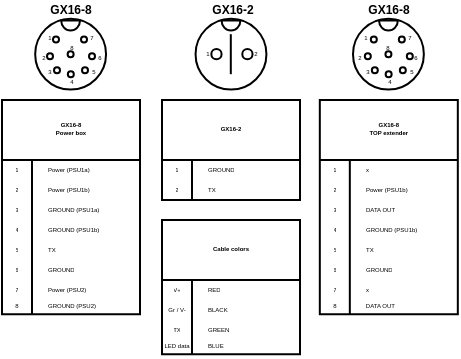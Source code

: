 <mxfile version="20.7.4" type="device"><diagram id="WJKdMYklm4ZY4u1drcMd" name="Pagina-1"><mxGraphModel dx="329" dy="192" grid="0" gridSize="10" guides="1" tooltips="1" connect="1" arrows="1" fold="1" page="1" pageScale="1" pageWidth="1169" pageHeight="827" math="0" shadow="0"><root><mxCell id="0"/><mxCell id="1" parent="0"/><mxCell id="GL9WSU-Zhc49t8zvJ9MG-1" value="" style="ellipse;whiteSpace=wrap;html=1;aspect=fixed;" parent="1" vertex="1"><mxGeometry x="26.59" y="39.37" width="35.433" height="35.43" as="geometry"/></mxCell><mxCell id="GL9WSU-Zhc49t8zvJ9MG-2" value="" style="ellipse;whiteSpace=wrap;html=1;aspect=fixed;" parent="1" vertex="1"><mxGeometry x="42.81" y="55.58" width="3" height="3" as="geometry"/></mxCell><mxCell id="GL9WSU-Zhc49t8zvJ9MG-9" value="" style="ellipse;whiteSpace=wrap;html=1;aspect=fixed;" parent="1" vertex="1"><mxGeometry x="35.5" y="48.27" width="3" height="3" as="geometry"/></mxCell><mxCell id="GL9WSU-Zhc49t8zvJ9MG-10" value="" style="ellipse;whiteSpace=wrap;html=1;aspect=fixed;" parent="1" vertex="1"><mxGeometry x="36" y="63.59" width="3" height="3" as="geometry"/></mxCell><mxCell id="GL9WSU-Zhc49t8zvJ9MG-11" value="" style="ellipse;whiteSpace=wrap;html=1;aspect=fixed;" parent="1" vertex="1"><mxGeometry x="32.5" y="56.59" width="3" height="3" as="geometry"/></mxCell><mxCell id="GL9WSU-Zhc49t8zvJ9MG-12" value="" style="ellipse;whiteSpace=wrap;html=1;aspect=fixed;" parent="1" vertex="1"><mxGeometry x="49.5" y="48.27" width="3" height="3" as="geometry"/></mxCell><mxCell id="GL9WSU-Zhc49t8zvJ9MG-13" value="" style="ellipse;whiteSpace=wrap;html=1;aspect=fixed;" parent="1" vertex="1"><mxGeometry x="53.5" y="56.59" width="3" height="3" as="geometry"/></mxCell><mxCell id="GL9WSU-Zhc49t8zvJ9MG-14" value="" style="ellipse;whiteSpace=wrap;html=1;aspect=fixed;" parent="1" vertex="1"><mxGeometry x="50" y="63.59" width="3" height="3" as="geometry"/></mxCell><mxCell id="GL9WSU-Zhc49t8zvJ9MG-15" value="1" style="text;html=1;strokeColor=none;fillColor=none;align=center;verticalAlign=middle;whiteSpace=wrap;rounded=0;fontSize=3;" parent="1" vertex="1"><mxGeometry x="28.5" y="46.27" width="10" height="5" as="geometry"/></mxCell><mxCell id="GL9WSU-Zhc49t8zvJ9MG-16" value="2" style="text;html=1;strokeColor=none;fillColor=none;align=center;verticalAlign=middle;whiteSpace=wrap;rounded=0;fontSize=3;" parent="1" vertex="1"><mxGeometry x="25.5" y="56.59" width="10" height="5" as="geometry"/></mxCell><mxCell id="GL9WSU-Zhc49t8zvJ9MG-17" value="3" style="text;html=1;strokeColor=none;fillColor=none;align=center;verticalAlign=middle;whiteSpace=wrap;rounded=0;fontSize=3;" parent="1" vertex="1"><mxGeometry x="29" y="63.59" width="10" height="5" as="geometry"/></mxCell><mxCell id="GL9WSU-Zhc49t8zvJ9MG-19" value="5" style="text;html=1;strokeColor=none;fillColor=none;align=center;verticalAlign=middle;whiteSpace=wrap;rounded=0;fontSize=3;" parent="1" vertex="1"><mxGeometry x="51" y="63.59" width="10" height="5" as="geometry"/></mxCell><mxCell id="GL9WSU-Zhc49t8zvJ9MG-20" value="6" style="text;html=1;strokeColor=none;fillColor=none;align=center;verticalAlign=middle;whiteSpace=wrap;rounded=0;fontSize=3;" parent="1" vertex="1"><mxGeometry x="53.5" y="56.59" width="10" height="5" as="geometry"/></mxCell><mxCell id="GL9WSU-Zhc49t8zvJ9MG-21" value="7" style="text;html=1;strokeColor=none;fillColor=none;align=center;verticalAlign=middle;whiteSpace=wrap;rounded=0;fontSize=3;" parent="1" vertex="1"><mxGeometry x="50" y="46.27" width="10" height="5" as="geometry"/></mxCell><mxCell id="GL9WSU-Zhc49t8zvJ9MG-22" value="8" style="text;html=1;strokeColor=none;fillColor=none;align=center;verticalAlign=middle;whiteSpace=wrap;rounded=0;fontSize=3;" parent="1" vertex="1"><mxGeometry x="39.5" y="51.59" width="10" height="5" as="geometry"/></mxCell><mxCell id="GL9WSU-Zhc49t8zvJ9MG-26" value="" style="verticalLabelPosition=bottom;verticalAlign=top;html=1;shape=mxgraph.basic.half_circle;fontSize=3;movable=1;resizable=1;rotatable=1;deletable=1;editable=1;connectable=1;fixDash=0;shadow=0;sketch=0;" parent="1" vertex="1"><mxGeometry x="39.6" y="40.27" width="9.41" height="5" as="geometry"/></mxCell><mxCell id="GL9WSU-Zhc49t8zvJ9MG-27" value="" style="ellipse;whiteSpace=wrap;html=1;aspect=fixed;" parent="1" vertex="1"><mxGeometry x="106.78" y="39.37" width="35.433" height="35.43" as="geometry"/></mxCell><mxCell id="GL9WSU-Zhc49t8zvJ9MG-29" value="" style="ellipse;whiteSpace=wrap;html=1;aspect=fixed;" parent="1" vertex="1"><mxGeometry x="114.67" y="54.53" width="5.118" height="5.12" as="geometry"/></mxCell><mxCell id="GL9WSU-Zhc49t8zvJ9MG-34" value="" style="ellipse;whiteSpace=wrap;html=1;aspect=fixed;" parent="1" vertex="1"><mxGeometry x="130.15" y="54.53" width="5.118" height="5.12" as="geometry"/></mxCell><mxCell id="GL9WSU-Zhc49t8zvJ9MG-35" value="1" style="text;html=1;strokeColor=none;fillColor=none;align=center;verticalAlign=middle;whiteSpace=wrap;rounded=0;fontSize=3;" parent="1" vertex="1"><mxGeometry x="107.73" y="54.65" width="10" height="5" as="geometry"/></mxCell><mxCell id="GL9WSU-Zhc49t8zvJ9MG-38" value="2" style="text;html=1;strokeColor=none;fillColor=none;align=center;verticalAlign=middle;whiteSpace=wrap;rounded=0;fontSize=3;" parent="1" vertex="1"><mxGeometry x="132.21" y="54.65" width="10" height="5" as="geometry"/></mxCell><mxCell id="GL9WSU-Zhc49t8zvJ9MG-42" value="" style="verticalLabelPosition=bottom;verticalAlign=top;html=1;shape=mxgraph.basic.half_circle;fontSize=3;movable=1;resizable=1;rotatable=1;deletable=1;editable=1;connectable=1;fixDash=0;shadow=0;sketch=0;" parent="1" vertex="1"><mxGeometry x="119.79" y="40.27" width="9.41" height="5" as="geometry"/></mxCell><mxCell id="GL9WSU-Zhc49t8zvJ9MG-44" value="" style="endArrow=none;html=1;rounded=0;fontSize=3;" parent="1" edge="1"><mxGeometry width="50" height="50" relative="1" as="geometry"><mxPoint x="124.4" y="67.09" as="sourcePoint"/><mxPoint x="124.4" y="47.09" as="targetPoint"/></mxGeometry></mxCell><mxCell id="GL9WSU-Zhc49t8zvJ9MG-59" value="GX16-8&#10;Power box" style="shape=table;startSize=30;container=1;collapsible=0;childLayout=tableLayout;fixedRows=1;rowLines=0;fontStyle=1;shadow=0;sketch=0;strokeColor=#000000;fontSize=3;" parent="1" vertex="1"><mxGeometry x="10" y="80" width="69" height="107.1" as="geometry"/></mxCell><mxCell id="GL9WSU-Zhc49t8zvJ9MG-60" value="" style="shape=tableRow;horizontal=0;startSize=0;swimlaneHead=0;swimlaneBody=0;top=0;left=0;bottom=0;right=0;collapsible=0;dropTarget=0;fillColor=none;points=[[0,0.5],[1,0.5]];portConstraint=eastwest;shadow=0;sketch=0;strokeColor=#000000;fontSize=3;" parent="GL9WSU-Zhc49t8zvJ9MG-59" vertex="1"><mxGeometry y="30" width="69" height="10" as="geometry"/></mxCell><mxCell id="GL9WSU-Zhc49t8zvJ9MG-61" value="1" style="shape=partialRectangle;html=1;whiteSpace=wrap;connectable=0;fillColor=none;top=0;left=0;bottom=0;right=0;overflow=hidden;pointerEvents=1;shadow=0;sketch=0;strokeColor=#000000;fontSize=3;" parent="GL9WSU-Zhc49t8zvJ9MG-60" vertex="1"><mxGeometry width="15" height="10" as="geometry"><mxRectangle width="15" height="10" as="alternateBounds"/></mxGeometry></mxCell><mxCell id="GL9WSU-Zhc49t8zvJ9MG-62" value="Power (PSU1a)" style="shape=partialRectangle;html=1;whiteSpace=wrap;connectable=0;fillColor=none;top=0;left=0;bottom=0;right=0;align=left;spacingLeft=6;overflow=hidden;shadow=0;sketch=0;strokeColor=#000000;fontSize=3;" parent="GL9WSU-Zhc49t8zvJ9MG-60" vertex="1"><mxGeometry x="15" width="54" height="10" as="geometry"><mxRectangle width="54" height="10" as="alternateBounds"/></mxGeometry></mxCell><mxCell id="GL9WSU-Zhc49t8zvJ9MG-63" value="" style="shape=tableRow;horizontal=0;startSize=0;swimlaneHead=0;swimlaneBody=0;top=0;left=0;bottom=0;right=0;collapsible=0;dropTarget=0;fillColor=none;points=[[0,0.5],[1,0.5]];portConstraint=eastwest;shadow=0;sketch=0;strokeColor=#000000;fontSize=3;" parent="GL9WSU-Zhc49t8zvJ9MG-59" vertex="1"><mxGeometry y="40" width="69" height="10" as="geometry"/></mxCell><mxCell id="GL9WSU-Zhc49t8zvJ9MG-64" value="2" style="shape=partialRectangle;html=1;whiteSpace=wrap;connectable=0;fillColor=none;top=0;left=0;bottom=0;right=0;overflow=hidden;shadow=0;sketch=0;strokeColor=#000000;fontSize=3;" parent="GL9WSU-Zhc49t8zvJ9MG-63" vertex="1"><mxGeometry width="15" height="10" as="geometry"><mxRectangle width="15" height="10" as="alternateBounds"/></mxGeometry></mxCell><mxCell id="GL9WSU-Zhc49t8zvJ9MG-65" value="Power&amp;nbsp;(PSU1b)" style="shape=partialRectangle;html=1;whiteSpace=wrap;connectable=0;fillColor=none;top=0;left=0;bottom=0;right=0;align=left;spacingLeft=6;overflow=hidden;shadow=0;sketch=0;strokeColor=#000000;fontSize=3;" parent="GL9WSU-Zhc49t8zvJ9MG-63" vertex="1"><mxGeometry x="15" width="54" height="10" as="geometry"><mxRectangle width="54" height="10" as="alternateBounds"/></mxGeometry></mxCell><mxCell id="GL9WSU-Zhc49t8zvJ9MG-66" value="" style="shape=tableRow;horizontal=0;startSize=0;swimlaneHead=0;swimlaneBody=0;top=0;left=0;bottom=0;right=0;collapsible=0;dropTarget=0;fillColor=none;points=[[0,0.5],[1,0.5]];portConstraint=eastwest;shadow=0;sketch=0;strokeColor=#000000;fontSize=3;" parent="GL9WSU-Zhc49t8zvJ9MG-59" vertex="1"><mxGeometry y="50" width="69" height="10" as="geometry"/></mxCell><mxCell id="GL9WSU-Zhc49t8zvJ9MG-67" value="3" style="shape=partialRectangle;html=1;whiteSpace=wrap;connectable=0;fillColor=none;top=0;left=0;bottom=0;right=0;overflow=hidden;shadow=0;sketch=0;strokeColor=#000000;fontSize=3;" parent="GL9WSU-Zhc49t8zvJ9MG-66" vertex="1"><mxGeometry width="15" height="10" as="geometry"><mxRectangle width="15" height="10" as="alternateBounds"/></mxGeometry></mxCell><mxCell id="GL9WSU-Zhc49t8zvJ9MG-68" value="GROUND&amp;nbsp;(PSU1a)" style="shape=partialRectangle;html=1;whiteSpace=wrap;connectable=0;fillColor=none;top=0;left=0;bottom=0;right=0;align=left;spacingLeft=6;overflow=hidden;shadow=0;sketch=0;strokeColor=#000000;fontSize=3;" parent="GL9WSU-Zhc49t8zvJ9MG-66" vertex="1"><mxGeometry x="15" width="54" height="10" as="geometry"><mxRectangle width="54" height="10" as="alternateBounds"/></mxGeometry></mxCell><mxCell id="GL9WSU-Zhc49t8zvJ9MG-90" style="shape=tableRow;horizontal=0;startSize=0;swimlaneHead=0;swimlaneBody=0;top=0;left=0;bottom=0;right=0;collapsible=0;dropTarget=0;fillColor=none;points=[[0,0.5],[1,0.5]];portConstraint=eastwest;shadow=0;sketch=0;strokeColor=#000000;fontSize=3;" parent="GL9WSU-Zhc49t8zvJ9MG-59" vertex="1"><mxGeometry y="60" width="69" height="10" as="geometry"/></mxCell><mxCell id="GL9WSU-Zhc49t8zvJ9MG-91" value="4" style="shape=partialRectangle;html=1;whiteSpace=wrap;connectable=0;fillColor=none;top=0;left=0;bottom=0;right=0;overflow=hidden;shadow=0;sketch=0;strokeColor=#000000;fontSize=3;" parent="GL9WSU-Zhc49t8zvJ9MG-90" vertex="1"><mxGeometry width="15" height="10" as="geometry"><mxRectangle width="15" height="10" as="alternateBounds"/></mxGeometry></mxCell><mxCell id="GL9WSU-Zhc49t8zvJ9MG-92" value="&lt;span style=&quot;&quot;&gt;GROUND&amp;nbsp;(PSU1b)&lt;/span&gt;" style="shape=partialRectangle;html=1;whiteSpace=wrap;connectable=0;fillColor=none;top=0;left=0;bottom=0;right=0;align=left;spacingLeft=6;overflow=hidden;shadow=0;sketch=0;strokeColor=#000000;fontSize=3;" parent="GL9WSU-Zhc49t8zvJ9MG-90" vertex="1"><mxGeometry x="15" width="54" height="10" as="geometry"><mxRectangle width="54" height="10" as="alternateBounds"/></mxGeometry></mxCell><mxCell id="GL9WSU-Zhc49t8zvJ9MG-93" style="shape=tableRow;horizontal=0;startSize=0;swimlaneHead=0;swimlaneBody=0;top=0;left=0;bottom=0;right=0;collapsible=0;dropTarget=0;fillColor=none;points=[[0,0.5],[1,0.5]];portConstraint=eastwest;shadow=0;sketch=0;strokeColor=#000000;fontSize=3;" parent="GL9WSU-Zhc49t8zvJ9MG-59" vertex="1"><mxGeometry y="70" width="69" height="10" as="geometry"/></mxCell><mxCell id="GL9WSU-Zhc49t8zvJ9MG-94" value="5" style="shape=partialRectangle;html=1;whiteSpace=wrap;connectable=0;fillColor=none;top=0;left=0;bottom=0;right=0;overflow=hidden;shadow=0;sketch=0;strokeColor=#000000;fontSize=3;" parent="GL9WSU-Zhc49t8zvJ9MG-93" vertex="1"><mxGeometry width="15" height="10" as="geometry"><mxRectangle width="15" height="10" as="alternateBounds"/></mxGeometry></mxCell><mxCell id="GL9WSU-Zhc49t8zvJ9MG-95" value="TX" style="shape=partialRectangle;html=1;whiteSpace=wrap;connectable=0;fillColor=none;top=0;left=0;bottom=0;right=0;align=left;spacingLeft=6;overflow=hidden;shadow=0;sketch=0;strokeColor=#000000;fontSize=3;" parent="GL9WSU-Zhc49t8zvJ9MG-93" vertex="1"><mxGeometry x="15" width="54" height="10" as="geometry"><mxRectangle width="54" height="10" as="alternateBounds"/></mxGeometry></mxCell><mxCell id="GL9WSU-Zhc49t8zvJ9MG-96" style="shape=tableRow;horizontal=0;startSize=0;swimlaneHead=0;swimlaneBody=0;top=0;left=0;bottom=0;right=0;collapsible=0;dropTarget=0;fillColor=none;points=[[0,0.5],[1,0.5]];portConstraint=eastwest;shadow=0;sketch=0;strokeColor=#000000;fontSize=3;" parent="GL9WSU-Zhc49t8zvJ9MG-59" vertex="1"><mxGeometry y="80" width="69" height="10" as="geometry"/></mxCell><mxCell id="GL9WSU-Zhc49t8zvJ9MG-97" value="6" style="shape=partialRectangle;html=1;whiteSpace=wrap;connectable=0;fillColor=none;top=0;left=0;bottom=0;right=0;overflow=hidden;shadow=0;sketch=0;strokeColor=#000000;fontSize=3;" parent="GL9WSU-Zhc49t8zvJ9MG-96" vertex="1"><mxGeometry width="15" height="10" as="geometry"><mxRectangle width="15" height="10" as="alternateBounds"/></mxGeometry></mxCell><mxCell id="GL9WSU-Zhc49t8zvJ9MG-98" value="GROUND" style="shape=partialRectangle;html=1;whiteSpace=wrap;connectable=0;fillColor=none;top=0;left=0;bottom=0;right=0;align=left;spacingLeft=6;overflow=hidden;shadow=0;sketch=0;strokeColor=#000000;fontSize=3;" parent="GL9WSU-Zhc49t8zvJ9MG-96" vertex="1"><mxGeometry x="15" width="54" height="10" as="geometry"><mxRectangle width="54" height="10" as="alternateBounds"/></mxGeometry></mxCell><mxCell id="GL9WSU-Zhc49t8zvJ9MG-99" style="shape=tableRow;horizontal=0;startSize=0;swimlaneHead=0;swimlaneBody=0;top=0;left=0;bottom=0;right=0;collapsible=0;dropTarget=0;fillColor=none;points=[[0,0.5],[1,0.5]];portConstraint=eastwest;shadow=0;sketch=0;strokeColor=#000000;fontSize=3;" parent="GL9WSU-Zhc49t8zvJ9MG-59" vertex="1"><mxGeometry y="90" width="69" height="10" as="geometry"/></mxCell><mxCell id="GL9WSU-Zhc49t8zvJ9MG-100" value="7" style="shape=partialRectangle;html=1;whiteSpace=wrap;connectable=0;fillColor=none;top=0;left=0;bottom=0;right=0;overflow=hidden;shadow=0;sketch=0;strokeColor=#000000;fontSize=3;" parent="GL9WSU-Zhc49t8zvJ9MG-99" vertex="1"><mxGeometry width="15" height="10" as="geometry"><mxRectangle width="15" height="10" as="alternateBounds"/></mxGeometry></mxCell><mxCell id="GL9WSU-Zhc49t8zvJ9MG-101" value="Power (PSU2)" style="shape=partialRectangle;html=1;whiteSpace=wrap;connectable=0;fillColor=none;top=0;left=0;bottom=0;right=0;align=left;spacingLeft=6;overflow=hidden;shadow=0;sketch=0;strokeColor=#000000;fontSize=3;" parent="GL9WSU-Zhc49t8zvJ9MG-99" vertex="1"><mxGeometry x="15" width="54" height="10" as="geometry"><mxRectangle width="54" height="10" as="alternateBounds"/></mxGeometry></mxCell><mxCell id="lCDIce7aIcI9r0JeW63N-15" value="" style="shape=tableRow;horizontal=0;startSize=0;swimlaneHead=0;swimlaneBody=0;fillColor=none;collapsible=0;dropTarget=0;points=[[0,0.5],[1,0.5]];portConstraint=eastwest;top=0;left=0;right=0;bottom=0;" parent="GL9WSU-Zhc49t8zvJ9MG-59" vertex="1"><mxGeometry y="100" width="69" height="7" as="geometry"/></mxCell><mxCell id="lCDIce7aIcI9r0JeW63N-16" value="8" style="shape=partialRectangle;connectable=0;fillColor=none;top=0;left=0;bottom=0;right=0;fontStyle=0;overflow=hidden;fontSize=3;" parent="lCDIce7aIcI9r0JeW63N-15" vertex="1"><mxGeometry width="15" height="7" as="geometry"><mxRectangle width="15" height="7" as="alternateBounds"/></mxGeometry></mxCell><mxCell id="lCDIce7aIcI9r0JeW63N-17" value="GROUND (PSU2)" style="shape=partialRectangle;connectable=0;fillColor=none;top=0;left=0;bottom=0;right=0;align=left;spacingLeft=6;fontStyle=0;overflow=hidden;fontSize=3;" parent="lCDIce7aIcI9r0JeW63N-15" vertex="1"><mxGeometry x="15" width="54" height="7" as="geometry"><mxRectangle width="54" height="7" as="alternateBounds"/></mxGeometry></mxCell><mxCell id="GL9WSU-Zhc49t8zvJ9MG-102" value="GX16-2" style="shape=table;startSize=30;container=1;collapsible=0;childLayout=tableLayout;fixedRows=1;rowLines=0;fontStyle=1;shadow=0;sketch=0;strokeColor=#000000;fontSize=3;" parent="1" vertex="1"><mxGeometry x="90" y="80" width="69" height="50" as="geometry"/></mxCell><mxCell id="GL9WSU-Zhc49t8zvJ9MG-121" style="shape=tableRow;horizontal=0;startSize=0;swimlaneHead=0;swimlaneBody=0;top=0;left=0;bottom=0;right=0;collapsible=0;dropTarget=0;fillColor=none;points=[[0,0.5],[1,0.5]];portConstraint=eastwest;shadow=0;sketch=0;strokeColor=#000000;fontSize=3;" parent="GL9WSU-Zhc49t8zvJ9MG-102" vertex="1"><mxGeometry y="30" width="69" height="10" as="geometry"/></mxCell><mxCell id="GL9WSU-Zhc49t8zvJ9MG-122" value="1" style="shape=partialRectangle;html=1;whiteSpace=wrap;connectable=0;fillColor=none;top=0;left=0;bottom=0;right=0;overflow=hidden;shadow=0;sketch=0;strokeColor=#000000;fontSize=3;" parent="GL9WSU-Zhc49t8zvJ9MG-121" vertex="1"><mxGeometry width="15" height="10" as="geometry"><mxRectangle width="15" height="10" as="alternateBounds"/></mxGeometry></mxCell><mxCell id="GL9WSU-Zhc49t8zvJ9MG-123" value="GROUND" style="shape=partialRectangle;html=1;whiteSpace=wrap;connectable=0;fillColor=none;top=0;left=0;bottom=0;right=0;align=left;spacingLeft=6;overflow=hidden;shadow=0;sketch=0;strokeColor=#000000;fontSize=3;" parent="GL9WSU-Zhc49t8zvJ9MG-121" vertex="1"><mxGeometry x="15" width="54" height="10" as="geometry"><mxRectangle width="54" height="10" as="alternateBounds"/></mxGeometry></mxCell><mxCell id="GL9WSU-Zhc49t8zvJ9MG-118" style="shape=tableRow;horizontal=0;startSize=0;swimlaneHead=0;swimlaneBody=0;top=0;left=0;bottom=0;right=0;collapsible=0;dropTarget=0;fillColor=none;points=[[0,0.5],[1,0.5]];portConstraint=eastwest;shadow=0;sketch=0;strokeColor=#000000;fontSize=3;" parent="GL9WSU-Zhc49t8zvJ9MG-102" vertex="1"><mxGeometry y="40" width="69" height="10" as="geometry"/></mxCell><mxCell id="GL9WSU-Zhc49t8zvJ9MG-119" value="2" style="shape=partialRectangle;html=1;whiteSpace=wrap;connectable=0;fillColor=none;top=0;left=0;bottom=0;right=0;overflow=hidden;shadow=0;sketch=0;strokeColor=#000000;fontSize=3;" parent="GL9WSU-Zhc49t8zvJ9MG-118" vertex="1"><mxGeometry width="15" height="10" as="geometry"><mxRectangle width="15" height="10" as="alternateBounds"/></mxGeometry></mxCell><mxCell id="GL9WSU-Zhc49t8zvJ9MG-120" value="TX" style="shape=partialRectangle;html=1;whiteSpace=wrap;connectable=0;fillColor=none;top=0;left=0;bottom=0;right=0;align=left;spacingLeft=6;overflow=hidden;shadow=0;sketch=0;strokeColor=#000000;fontSize=3;" parent="GL9WSU-Zhc49t8zvJ9MG-118" vertex="1"><mxGeometry x="15" width="54" height="10" as="geometry"><mxRectangle width="54" height="10" as="alternateBounds"/></mxGeometry></mxCell><mxCell id="GL9WSU-Zhc49t8zvJ9MG-124" value="GX16-8" style="text;strokeColor=none;fillColor=none;html=1;fontSize=6;fontStyle=1;verticalAlign=middle;align=center;shadow=0;sketch=0;" parent="1" vertex="1"><mxGeometry x="31.16" y="30.01" width="26.28" height="9.36" as="geometry"/></mxCell><mxCell id="GL9WSU-Zhc49t8zvJ9MG-147" value="GX16-2" style="text;strokeColor=none;fillColor=none;html=1;fontSize=6;fontStyle=1;verticalAlign=middle;align=center;shadow=0;sketch=0;" parent="1" vertex="1"><mxGeometry x="111.36" y="30.01" width="26.28" height="9.36" as="geometry"/></mxCell><mxCell id="lCDIce7aIcI9r0JeW63N-1" value="" style="ellipse;whiteSpace=wrap;html=1;aspect=fixed;" parent="1" vertex="1"><mxGeometry x="42.91" y="65.59" width="3" height="3" as="geometry"/></mxCell><mxCell id="lCDIce7aIcI9r0JeW63N-2" value="4" style="text;html=1;strokeColor=none;fillColor=none;align=center;verticalAlign=middle;whiteSpace=wrap;rounded=0;fontSize=3;" parent="1" vertex="1"><mxGeometry x="40" y="68.59" width="10" height="5" as="geometry"/></mxCell><mxCell id="lCDIce7aIcI9r0JeW63N-31" value="Cable colors" style="shape=table;startSize=30;container=1;collapsible=0;childLayout=tableLayout;fixedRows=1;rowLines=0;fontStyle=1;shadow=0;sketch=0;strokeColor=#000000;fontSize=3;" parent="1" vertex="1"><mxGeometry x="90" y="140" width="69" height="67.1" as="geometry"/></mxCell><mxCell id="lCDIce7aIcI9r0JeW63N-32" value="" style="shape=tableRow;horizontal=0;startSize=0;swimlaneHead=0;swimlaneBody=0;top=0;left=0;bottom=0;right=0;collapsible=0;dropTarget=0;fillColor=none;points=[[0,0.5],[1,0.5]];portConstraint=eastwest;shadow=0;sketch=0;strokeColor=#000000;fontSize=3;" parent="lCDIce7aIcI9r0JeW63N-31" vertex="1"><mxGeometry y="30" width="69" height="10" as="geometry"/></mxCell><mxCell id="lCDIce7aIcI9r0JeW63N-33" value="V+" style="shape=partialRectangle;html=1;whiteSpace=wrap;connectable=0;fillColor=none;top=0;left=0;bottom=0;right=0;overflow=hidden;pointerEvents=1;shadow=0;sketch=0;strokeColor=#000000;fontSize=3;" parent="lCDIce7aIcI9r0JeW63N-32" vertex="1"><mxGeometry width="15" height="10" as="geometry"><mxRectangle width="15" height="10" as="alternateBounds"/></mxGeometry></mxCell><mxCell id="lCDIce7aIcI9r0JeW63N-34" value="RED" style="shape=partialRectangle;html=1;whiteSpace=wrap;connectable=0;fillColor=none;top=0;left=0;bottom=0;right=0;align=left;spacingLeft=6;overflow=hidden;shadow=0;sketch=0;strokeColor=#000000;fontSize=3;" parent="lCDIce7aIcI9r0JeW63N-32" vertex="1"><mxGeometry x="15" width="54" height="10" as="geometry"><mxRectangle width="54" height="10" as="alternateBounds"/></mxGeometry></mxCell><mxCell id="lCDIce7aIcI9r0JeW63N-35" value="" style="shape=tableRow;horizontal=0;startSize=0;swimlaneHead=0;swimlaneBody=0;top=0;left=0;bottom=0;right=0;collapsible=0;dropTarget=0;fillColor=none;points=[[0,0.5],[1,0.5]];portConstraint=eastwest;shadow=0;sketch=0;strokeColor=#000000;fontSize=3;" parent="lCDIce7aIcI9r0JeW63N-31" vertex="1"><mxGeometry y="40" width="69" height="10" as="geometry"/></mxCell><mxCell id="lCDIce7aIcI9r0JeW63N-36" value="Gr / V-" style="shape=partialRectangle;html=1;whiteSpace=wrap;connectable=0;fillColor=none;top=0;left=0;bottom=0;right=0;overflow=hidden;shadow=0;sketch=0;strokeColor=#000000;fontSize=3;" parent="lCDIce7aIcI9r0JeW63N-35" vertex="1"><mxGeometry width="15" height="10" as="geometry"><mxRectangle width="15" height="10" as="alternateBounds"/></mxGeometry></mxCell><mxCell id="lCDIce7aIcI9r0JeW63N-37" value="BLACK" style="shape=partialRectangle;html=1;whiteSpace=wrap;connectable=0;fillColor=none;top=0;left=0;bottom=0;right=0;align=left;spacingLeft=6;overflow=hidden;shadow=0;sketch=0;strokeColor=#000000;fontSize=3;" parent="lCDIce7aIcI9r0JeW63N-35" vertex="1"><mxGeometry x="15" width="54" height="10" as="geometry"><mxRectangle width="54" height="10" as="alternateBounds"/></mxGeometry></mxCell><mxCell id="lCDIce7aIcI9r0JeW63N-38" value="" style="shape=tableRow;horizontal=0;startSize=0;swimlaneHead=0;swimlaneBody=0;top=0;left=0;bottom=0;right=0;collapsible=0;dropTarget=0;fillColor=none;points=[[0,0.5],[1,0.5]];portConstraint=eastwest;shadow=0;sketch=0;strokeColor=#000000;fontSize=3;" parent="lCDIce7aIcI9r0JeW63N-31" vertex="1"><mxGeometry y="50" width="69" height="10" as="geometry"/></mxCell><mxCell id="lCDIce7aIcI9r0JeW63N-39" value="TX" style="shape=partialRectangle;html=1;whiteSpace=wrap;connectable=0;fillColor=none;top=0;left=0;bottom=0;right=0;overflow=hidden;shadow=0;sketch=0;strokeColor=#000000;fontSize=3;" parent="lCDIce7aIcI9r0JeW63N-38" vertex="1"><mxGeometry width="15" height="10" as="geometry"><mxRectangle width="15" height="10" as="alternateBounds"/></mxGeometry></mxCell><mxCell id="lCDIce7aIcI9r0JeW63N-40" value="GREEN" style="shape=partialRectangle;html=1;whiteSpace=wrap;connectable=0;fillColor=none;top=0;left=0;bottom=0;right=0;align=left;spacingLeft=6;overflow=hidden;shadow=0;sketch=0;strokeColor=#000000;fontSize=3;" parent="lCDIce7aIcI9r0JeW63N-38" vertex="1"><mxGeometry x="15" width="54" height="10" as="geometry"><mxRectangle width="54" height="10" as="alternateBounds"/></mxGeometry></mxCell><mxCell id="lCDIce7aIcI9r0JeW63N-53" value="" style="shape=tableRow;horizontal=0;startSize=0;swimlaneHead=0;swimlaneBody=0;fillColor=none;collapsible=0;dropTarget=0;points=[[0,0.5],[1,0.5]];portConstraint=eastwest;top=0;left=0;right=0;bottom=0;" parent="lCDIce7aIcI9r0JeW63N-31" vertex="1"><mxGeometry y="60" width="69" height="7" as="geometry"/></mxCell><mxCell id="lCDIce7aIcI9r0JeW63N-54" value="LED data" style="shape=partialRectangle;connectable=0;fillColor=none;top=0;left=0;bottom=0;right=0;fontStyle=0;overflow=hidden;fontSize=3;" parent="lCDIce7aIcI9r0JeW63N-53" vertex="1"><mxGeometry width="15" height="7" as="geometry"><mxRectangle width="15" height="7" as="alternateBounds"/></mxGeometry></mxCell><mxCell id="lCDIce7aIcI9r0JeW63N-55" value="BLUE" style="shape=partialRectangle;connectable=0;fillColor=none;top=0;left=0;bottom=0;right=0;align=left;spacingLeft=6;fontStyle=0;overflow=hidden;fontSize=3;" parent="lCDIce7aIcI9r0JeW63N-53" vertex="1"><mxGeometry x="15" width="54" height="7" as="geometry"><mxRectangle width="54" height="7" as="alternateBounds"/></mxGeometry></mxCell><mxCell id="lCDIce7aIcI9r0JeW63N-62" value="" style="ellipse;whiteSpace=wrap;html=1;aspect=fixed;" parent="1" vertex="1"><mxGeometry x="185.5" y="39.37" width="35.433" height="35.43" as="geometry"/></mxCell><mxCell id="lCDIce7aIcI9r0JeW63N-63" value="" style="ellipse;whiteSpace=wrap;html=1;aspect=fixed;" parent="1" vertex="1"><mxGeometry x="201.72" y="55.58" width="3" height="3" as="geometry"/></mxCell><mxCell id="lCDIce7aIcI9r0JeW63N-64" value="" style="ellipse;whiteSpace=wrap;html=1;aspect=fixed;" parent="1" vertex="1"><mxGeometry x="194.41" y="48.27" width="3" height="3" as="geometry"/></mxCell><mxCell id="lCDIce7aIcI9r0JeW63N-65" value="" style="ellipse;whiteSpace=wrap;html=1;aspect=fixed;" parent="1" vertex="1"><mxGeometry x="194.91" y="63.59" width="3" height="3" as="geometry"/></mxCell><mxCell id="lCDIce7aIcI9r0JeW63N-66" value="" style="ellipse;whiteSpace=wrap;html=1;aspect=fixed;" parent="1" vertex="1"><mxGeometry x="191.41" y="56.59" width="3" height="3" as="geometry"/></mxCell><mxCell id="lCDIce7aIcI9r0JeW63N-67" value="" style="ellipse;whiteSpace=wrap;html=1;aspect=fixed;" parent="1" vertex="1"><mxGeometry x="208.41" y="48.27" width="3" height="3" as="geometry"/></mxCell><mxCell id="lCDIce7aIcI9r0JeW63N-68" value="" style="ellipse;whiteSpace=wrap;html=1;aspect=fixed;" parent="1" vertex="1"><mxGeometry x="212.41" y="56.59" width="3" height="3" as="geometry"/></mxCell><mxCell id="lCDIce7aIcI9r0JeW63N-69" value="" style="ellipse;whiteSpace=wrap;html=1;aspect=fixed;" parent="1" vertex="1"><mxGeometry x="208.91" y="63.59" width="3" height="3" as="geometry"/></mxCell><mxCell id="lCDIce7aIcI9r0JeW63N-70" value="1" style="text;html=1;strokeColor=none;fillColor=none;align=center;verticalAlign=middle;whiteSpace=wrap;rounded=0;fontSize=3;" parent="1" vertex="1"><mxGeometry x="187.41" y="46.27" width="10" height="5" as="geometry"/></mxCell><mxCell id="lCDIce7aIcI9r0JeW63N-71" value="2" style="text;html=1;strokeColor=none;fillColor=none;align=center;verticalAlign=middle;whiteSpace=wrap;rounded=0;fontSize=3;" parent="1" vertex="1"><mxGeometry x="184.41" y="56.59" width="10" height="5" as="geometry"/></mxCell><mxCell id="lCDIce7aIcI9r0JeW63N-72" value="3" style="text;html=1;strokeColor=none;fillColor=none;align=center;verticalAlign=middle;whiteSpace=wrap;rounded=0;fontSize=3;" parent="1" vertex="1"><mxGeometry x="187.91" y="63.59" width="10" height="5" as="geometry"/></mxCell><mxCell id="lCDIce7aIcI9r0JeW63N-73" value="5" style="text;html=1;strokeColor=none;fillColor=none;align=center;verticalAlign=middle;whiteSpace=wrap;rounded=0;fontSize=3;" parent="1" vertex="1"><mxGeometry x="209.91" y="63.59" width="10" height="5" as="geometry"/></mxCell><mxCell id="lCDIce7aIcI9r0JeW63N-74" value="6" style="text;html=1;strokeColor=none;fillColor=none;align=center;verticalAlign=middle;whiteSpace=wrap;rounded=0;fontSize=3;" parent="1" vertex="1"><mxGeometry x="212.41" y="56.59" width="10" height="5" as="geometry"/></mxCell><mxCell id="lCDIce7aIcI9r0JeW63N-75" value="7" style="text;html=1;strokeColor=none;fillColor=none;align=center;verticalAlign=middle;whiteSpace=wrap;rounded=0;fontSize=3;" parent="1" vertex="1"><mxGeometry x="208.91" y="46.27" width="10" height="5" as="geometry"/></mxCell><mxCell id="lCDIce7aIcI9r0JeW63N-76" value="8" style="text;html=1;strokeColor=none;fillColor=none;align=center;verticalAlign=middle;whiteSpace=wrap;rounded=0;fontSize=3;" parent="1" vertex="1"><mxGeometry x="198.41" y="51.59" width="10" height="5" as="geometry"/></mxCell><mxCell id="lCDIce7aIcI9r0JeW63N-77" value="" style="verticalLabelPosition=bottom;verticalAlign=top;html=1;shape=mxgraph.basic.half_circle;fontSize=3;movable=1;resizable=1;rotatable=1;deletable=1;editable=1;connectable=1;fixDash=0;shadow=0;sketch=0;" parent="1" vertex="1"><mxGeometry x="198.51" y="40.27" width="9.41" height="5" as="geometry"/></mxCell><mxCell id="lCDIce7aIcI9r0JeW63N-78" value="GX16-8&#10;TOP extender" style="shape=table;startSize=30;container=1;collapsible=0;childLayout=tableLayout;fixedRows=1;rowLines=0;fontStyle=1;shadow=0;sketch=0;strokeColor=#000000;fontSize=3;" parent="1" vertex="1"><mxGeometry x="168.91" y="80" width="69" height="107.1" as="geometry"/></mxCell><mxCell id="lCDIce7aIcI9r0JeW63N-79" value="" style="shape=tableRow;horizontal=0;startSize=0;swimlaneHead=0;swimlaneBody=0;top=0;left=0;bottom=0;right=0;collapsible=0;dropTarget=0;fillColor=none;points=[[0,0.5],[1,0.5]];portConstraint=eastwest;shadow=0;sketch=0;strokeColor=#000000;fontSize=3;" parent="lCDIce7aIcI9r0JeW63N-78" vertex="1"><mxGeometry y="30" width="69" height="10" as="geometry"/></mxCell><mxCell id="lCDIce7aIcI9r0JeW63N-80" value="1" style="shape=partialRectangle;html=1;whiteSpace=wrap;connectable=0;fillColor=none;top=0;left=0;bottom=0;right=0;overflow=hidden;pointerEvents=1;shadow=0;sketch=0;strokeColor=#000000;fontSize=3;" parent="lCDIce7aIcI9r0JeW63N-79" vertex="1"><mxGeometry width="15" height="10" as="geometry"><mxRectangle width="15" height="10" as="alternateBounds"/></mxGeometry></mxCell><mxCell id="lCDIce7aIcI9r0JeW63N-81" value="x" style="shape=partialRectangle;html=1;whiteSpace=wrap;connectable=0;fillColor=none;top=0;left=0;bottom=0;right=0;align=left;spacingLeft=6;overflow=hidden;shadow=0;sketch=0;strokeColor=#000000;fontSize=3;" parent="lCDIce7aIcI9r0JeW63N-79" vertex="1"><mxGeometry x="15" width="54" height="10" as="geometry"><mxRectangle width="54" height="10" as="alternateBounds"/></mxGeometry></mxCell><mxCell id="lCDIce7aIcI9r0JeW63N-82" value="" style="shape=tableRow;horizontal=0;startSize=0;swimlaneHead=0;swimlaneBody=0;top=0;left=0;bottom=0;right=0;collapsible=0;dropTarget=0;fillColor=none;points=[[0,0.5],[1,0.5]];portConstraint=eastwest;shadow=0;sketch=0;strokeColor=#000000;fontSize=3;" parent="lCDIce7aIcI9r0JeW63N-78" vertex="1"><mxGeometry y="40" width="69" height="10" as="geometry"/></mxCell><mxCell id="lCDIce7aIcI9r0JeW63N-83" value="2" style="shape=partialRectangle;html=1;whiteSpace=wrap;connectable=0;fillColor=none;top=0;left=0;bottom=0;right=0;overflow=hidden;shadow=0;sketch=0;strokeColor=#000000;fontSize=3;" parent="lCDIce7aIcI9r0JeW63N-82" vertex="1"><mxGeometry width="15" height="10" as="geometry"><mxRectangle width="15" height="10" as="alternateBounds"/></mxGeometry></mxCell><mxCell id="lCDIce7aIcI9r0JeW63N-84" value="Power&amp;nbsp;(PSU1b)" style="shape=partialRectangle;html=1;whiteSpace=wrap;connectable=0;fillColor=none;top=0;left=0;bottom=0;right=0;align=left;spacingLeft=6;overflow=hidden;shadow=0;sketch=0;strokeColor=#000000;fontSize=3;" parent="lCDIce7aIcI9r0JeW63N-82" vertex="1"><mxGeometry x="15" width="54" height="10" as="geometry"><mxRectangle width="54" height="10" as="alternateBounds"/></mxGeometry></mxCell><mxCell id="lCDIce7aIcI9r0JeW63N-85" value="" style="shape=tableRow;horizontal=0;startSize=0;swimlaneHead=0;swimlaneBody=0;top=0;left=0;bottom=0;right=0;collapsible=0;dropTarget=0;fillColor=none;points=[[0,0.5],[1,0.5]];portConstraint=eastwest;shadow=0;sketch=0;strokeColor=#000000;fontSize=3;" parent="lCDIce7aIcI9r0JeW63N-78" vertex="1"><mxGeometry y="50" width="69" height="10" as="geometry"/></mxCell><mxCell id="lCDIce7aIcI9r0JeW63N-86" value="3" style="shape=partialRectangle;html=1;whiteSpace=wrap;connectable=0;fillColor=none;top=0;left=0;bottom=0;right=0;overflow=hidden;shadow=0;sketch=0;strokeColor=#000000;fontSize=3;" parent="lCDIce7aIcI9r0JeW63N-85" vertex="1"><mxGeometry width="15" height="10" as="geometry"><mxRectangle width="15" height="10" as="alternateBounds"/></mxGeometry></mxCell><mxCell id="lCDIce7aIcI9r0JeW63N-87" value="DATA OUT" style="shape=partialRectangle;html=1;whiteSpace=wrap;connectable=0;fillColor=none;top=0;left=0;bottom=0;right=0;align=left;spacingLeft=6;overflow=hidden;shadow=0;sketch=0;strokeColor=#000000;fontSize=3;" parent="lCDIce7aIcI9r0JeW63N-85" vertex="1"><mxGeometry x="15" width="54" height="10" as="geometry"><mxRectangle width="54" height="10" as="alternateBounds"/></mxGeometry></mxCell><mxCell id="lCDIce7aIcI9r0JeW63N-88" style="shape=tableRow;horizontal=0;startSize=0;swimlaneHead=0;swimlaneBody=0;top=0;left=0;bottom=0;right=0;collapsible=0;dropTarget=0;fillColor=none;points=[[0,0.5],[1,0.5]];portConstraint=eastwest;shadow=0;sketch=0;strokeColor=#000000;fontSize=3;" parent="lCDIce7aIcI9r0JeW63N-78" vertex="1"><mxGeometry y="60" width="69" height="10" as="geometry"/></mxCell><mxCell id="lCDIce7aIcI9r0JeW63N-89" value="4" style="shape=partialRectangle;html=1;whiteSpace=wrap;connectable=0;fillColor=none;top=0;left=0;bottom=0;right=0;overflow=hidden;shadow=0;sketch=0;strokeColor=#000000;fontSize=3;" parent="lCDIce7aIcI9r0JeW63N-88" vertex="1"><mxGeometry width="15" height="10" as="geometry"><mxRectangle width="15" height="10" as="alternateBounds"/></mxGeometry></mxCell><mxCell id="lCDIce7aIcI9r0JeW63N-90" value="GROUND&amp;nbsp;(PSU1b)" style="shape=partialRectangle;html=1;whiteSpace=wrap;connectable=0;fillColor=none;top=0;left=0;bottom=0;right=0;align=left;spacingLeft=6;overflow=hidden;shadow=0;sketch=0;strokeColor=#000000;fontSize=3;" parent="lCDIce7aIcI9r0JeW63N-88" vertex="1"><mxGeometry x="15" width="54" height="10" as="geometry"><mxRectangle width="54" height="10" as="alternateBounds"/></mxGeometry></mxCell><mxCell id="lCDIce7aIcI9r0JeW63N-91" style="shape=tableRow;horizontal=0;startSize=0;swimlaneHead=0;swimlaneBody=0;top=0;left=0;bottom=0;right=0;collapsible=0;dropTarget=0;fillColor=none;points=[[0,0.5],[1,0.5]];portConstraint=eastwest;shadow=0;sketch=0;strokeColor=#000000;fontSize=3;" parent="lCDIce7aIcI9r0JeW63N-78" vertex="1"><mxGeometry y="70" width="69" height="10" as="geometry"/></mxCell><mxCell id="lCDIce7aIcI9r0JeW63N-92" value="5" style="shape=partialRectangle;html=1;whiteSpace=wrap;connectable=0;fillColor=none;top=0;left=0;bottom=0;right=0;overflow=hidden;shadow=0;sketch=0;strokeColor=#000000;fontSize=3;" parent="lCDIce7aIcI9r0JeW63N-91" vertex="1"><mxGeometry width="15" height="10" as="geometry"><mxRectangle width="15" height="10" as="alternateBounds"/></mxGeometry></mxCell><mxCell id="lCDIce7aIcI9r0JeW63N-93" value="TX" style="shape=partialRectangle;html=1;whiteSpace=wrap;connectable=0;fillColor=none;top=0;left=0;bottom=0;right=0;align=left;spacingLeft=6;overflow=hidden;shadow=0;sketch=0;strokeColor=#000000;fontSize=3;" parent="lCDIce7aIcI9r0JeW63N-91" vertex="1"><mxGeometry x="15" width="54" height="10" as="geometry"><mxRectangle width="54" height="10" as="alternateBounds"/></mxGeometry></mxCell><mxCell id="lCDIce7aIcI9r0JeW63N-94" style="shape=tableRow;horizontal=0;startSize=0;swimlaneHead=0;swimlaneBody=0;top=0;left=0;bottom=0;right=0;collapsible=0;dropTarget=0;fillColor=none;points=[[0,0.5],[1,0.5]];portConstraint=eastwest;shadow=0;sketch=0;strokeColor=#000000;fontSize=3;" parent="lCDIce7aIcI9r0JeW63N-78" vertex="1"><mxGeometry y="80" width="69" height="10" as="geometry"/></mxCell><mxCell id="lCDIce7aIcI9r0JeW63N-95" value="6" style="shape=partialRectangle;html=1;whiteSpace=wrap;connectable=0;fillColor=none;top=0;left=0;bottom=0;right=0;overflow=hidden;shadow=0;sketch=0;strokeColor=#000000;fontSize=3;" parent="lCDIce7aIcI9r0JeW63N-94" vertex="1"><mxGeometry width="15" height="10" as="geometry"><mxRectangle width="15" height="10" as="alternateBounds"/></mxGeometry></mxCell><mxCell id="lCDIce7aIcI9r0JeW63N-96" value="GROUND" style="shape=partialRectangle;html=1;whiteSpace=wrap;connectable=0;fillColor=none;top=0;left=0;bottom=0;right=0;align=left;spacingLeft=6;overflow=hidden;shadow=0;sketch=0;strokeColor=#000000;fontSize=3;" parent="lCDIce7aIcI9r0JeW63N-94" vertex="1"><mxGeometry x="15" width="54" height="10" as="geometry"><mxRectangle width="54" height="10" as="alternateBounds"/></mxGeometry></mxCell><mxCell id="lCDIce7aIcI9r0JeW63N-97" style="shape=tableRow;horizontal=0;startSize=0;swimlaneHead=0;swimlaneBody=0;top=0;left=0;bottom=0;right=0;collapsible=0;dropTarget=0;fillColor=none;points=[[0,0.5],[1,0.5]];portConstraint=eastwest;shadow=0;sketch=0;strokeColor=#000000;fontSize=3;" parent="lCDIce7aIcI9r0JeW63N-78" vertex="1"><mxGeometry y="90" width="69" height="10" as="geometry"/></mxCell><mxCell id="lCDIce7aIcI9r0JeW63N-98" value="7" style="shape=partialRectangle;html=1;whiteSpace=wrap;connectable=0;fillColor=none;top=0;left=0;bottom=0;right=0;overflow=hidden;shadow=0;sketch=0;strokeColor=#000000;fontSize=3;" parent="lCDIce7aIcI9r0JeW63N-97" vertex="1"><mxGeometry width="15" height="10" as="geometry"><mxRectangle width="15" height="10" as="alternateBounds"/></mxGeometry></mxCell><mxCell id="lCDIce7aIcI9r0JeW63N-99" value="x" style="shape=partialRectangle;html=1;whiteSpace=wrap;connectable=0;fillColor=none;top=0;left=0;bottom=0;right=0;align=left;spacingLeft=6;overflow=hidden;shadow=0;sketch=0;strokeColor=#000000;fontSize=3;" parent="lCDIce7aIcI9r0JeW63N-97" vertex="1"><mxGeometry x="15" width="54" height="10" as="geometry"><mxRectangle width="54" height="10" as="alternateBounds"/></mxGeometry></mxCell><mxCell id="lCDIce7aIcI9r0JeW63N-100" value="" style="shape=tableRow;horizontal=0;startSize=0;swimlaneHead=0;swimlaneBody=0;fillColor=none;collapsible=0;dropTarget=0;points=[[0,0.5],[1,0.5]];portConstraint=eastwest;top=0;left=0;right=0;bottom=0;" parent="lCDIce7aIcI9r0JeW63N-78" vertex="1"><mxGeometry y="100" width="69" height="7" as="geometry"/></mxCell><mxCell id="lCDIce7aIcI9r0JeW63N-101" value="8" style="shape=partialRectangle;connectable=0;fillColor=none;top=0;left=0;bottom=0;right=0;fontStyle=0;overflow=hidden;fontSize=3;" parent="lCDIce7aIcI9r0JeW63N-100" vertex="1"><mxGeometry width="15" height="7" as="geometry"><mxRectangle width="15" height="7" as="alternateBounds"/></mxGeometry></mxCell><mxCell id="lCDIce7aIcI9r0JeW63N-102" value="DATA OUT" style="shape=partialRectangle;connectable=0;fillColor=none;top=0;left=0;bottom=0;right=0;align=left;spacingLeft=6;fontStyle=0;overflow=hidden;fontSize=3;" parent="lCDIce7aIcI9r0JeW63N-100" vertex="1"><mxGeometry x="15" width="54" height="7" as="geometry"><mxRectangle width="54" height="7" as="alternateBounds"/></mxGeometry></mxCell><mxCell id="lCDIce7aIcI9r0JeW63N-103" value="GX16-8" style="text;strokeColor=none;fillColor=none;html=1;fontSize=6;fontStyle=1;verticalAlign=middle;align=center;shadow=0;sketch=0;" parent="1" vertex="1"><mxGeometry x="190.07" y="30.01" width="26.28" height="9.36" as="geometry"/></mxCell><mxCell id="lCDIce7aIcI9r0JeW63N-104" value="" style="ellipse;whiteSpace=wrap;html=1;aspect=fixed;" parent="1" vertex="1"><mxGeometry x="201.82" y="65.59" width="3" height="3" as="geometry"/></mxCell><mxCell id="lCDIce7aIcI9r0JeW63N-105" value="4" style="text;html=1;strokeColor=none;fillColor=none;align=center;verticalAlign=middle;whiteSpace=wrap;rounded=0;fontSize=3;" parent="1" vertex="1"><mxGeometry x="198.91" y="68.59" width="10" height="5" as="geometry"/></mxCell></root></mxGraphModel></diagram></mxfile>
